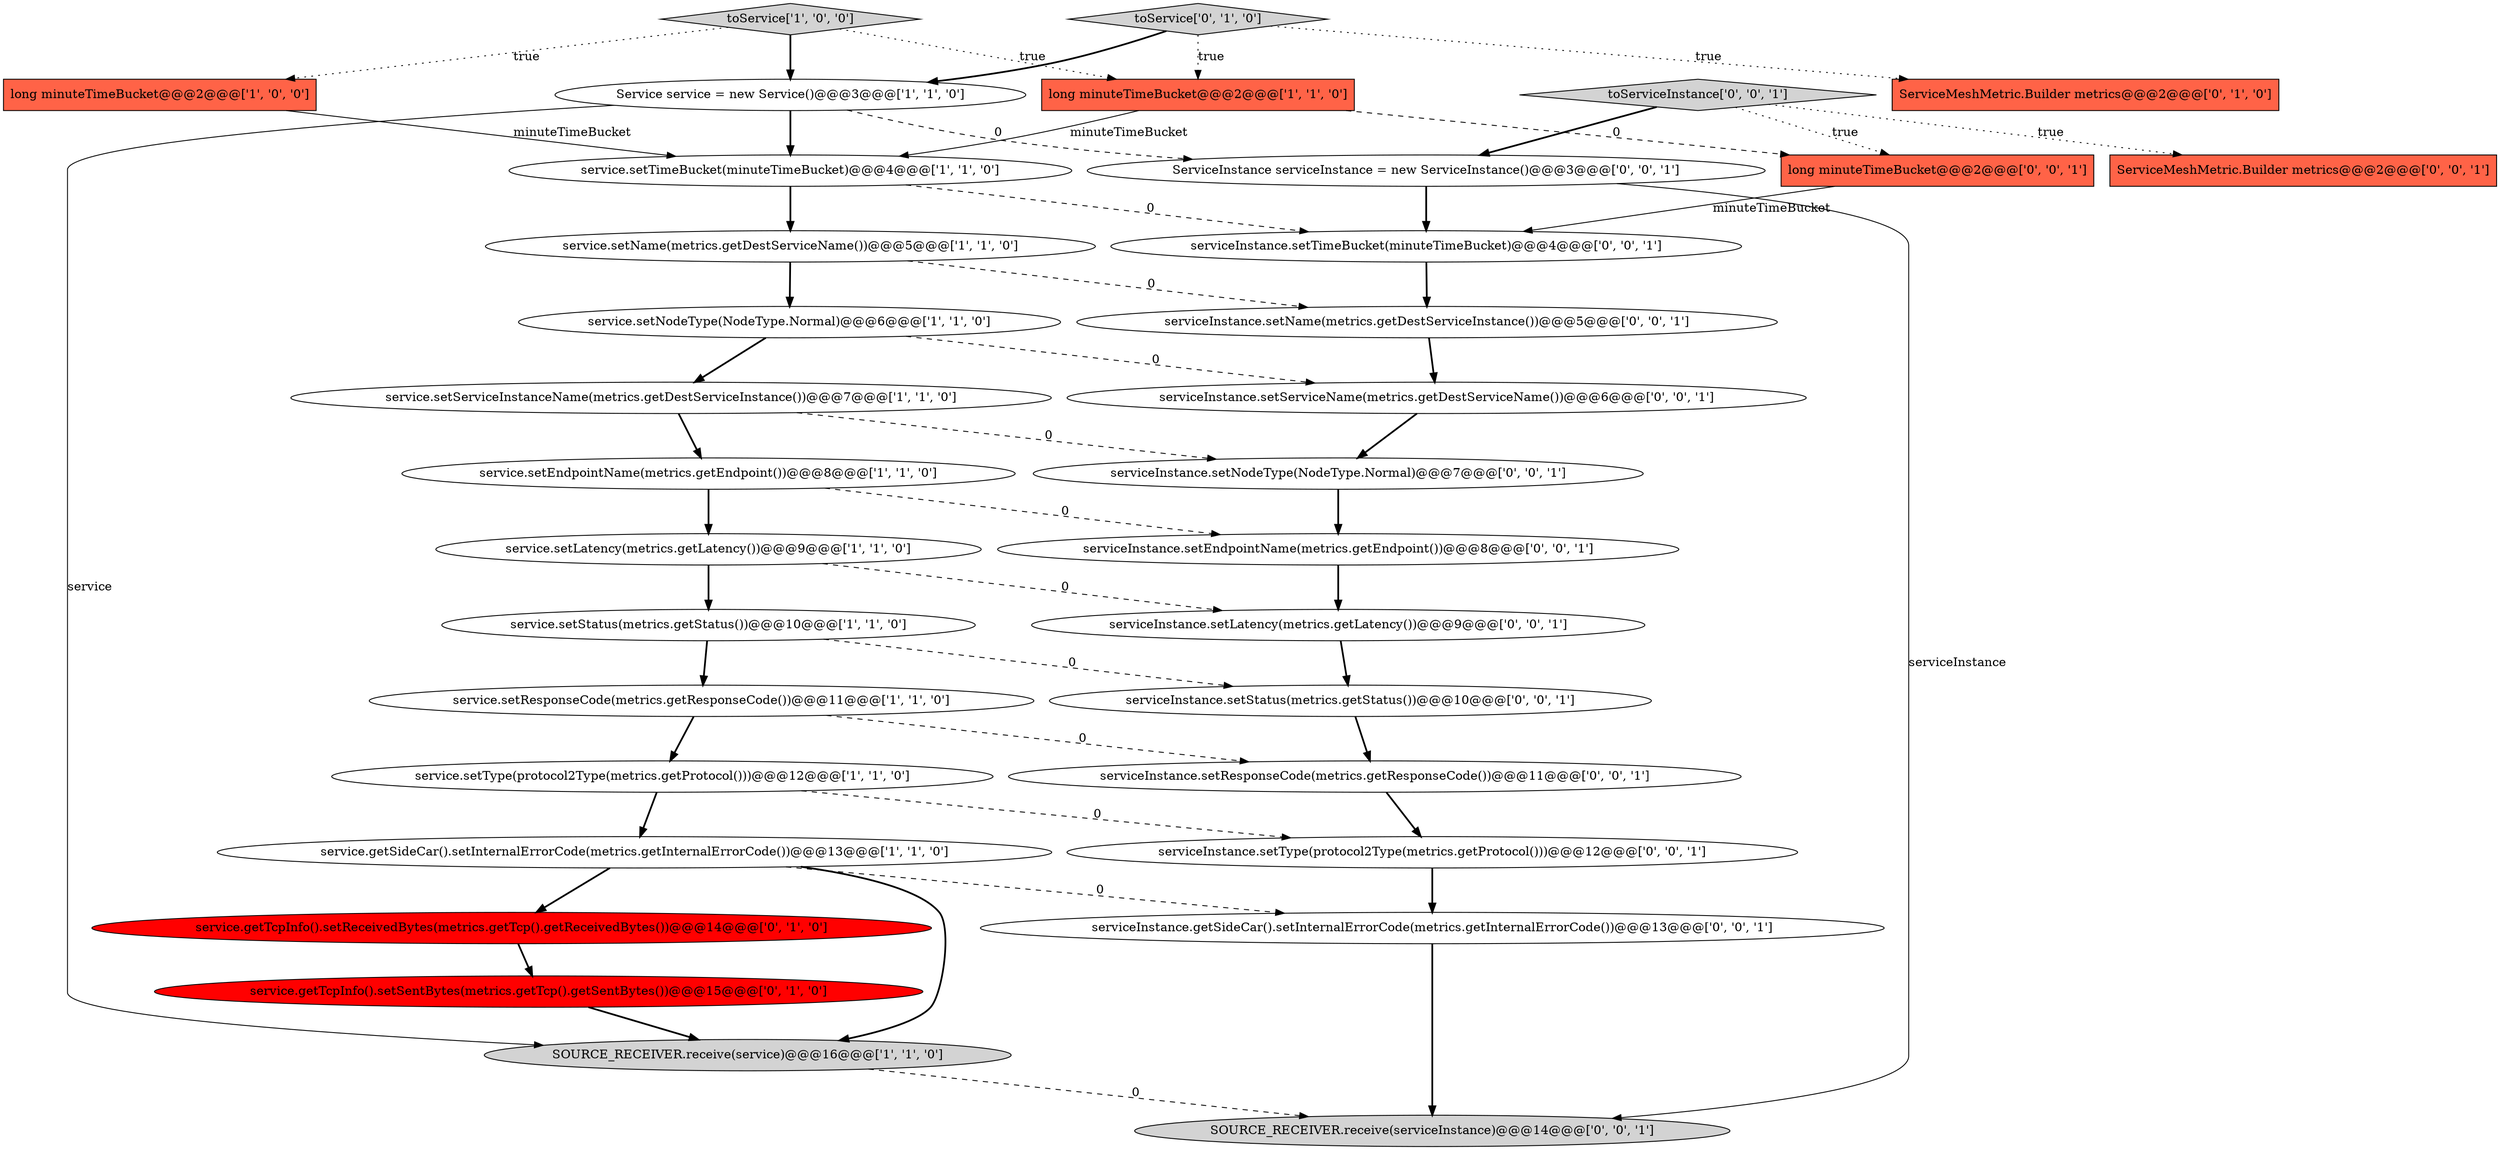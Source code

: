 digraph {
7 [style = filled, label = "long minuteTimeBucket@@@2@@@['1', '1', '0']", fillcolor = tomato, shape = box image = "AAA0AAABBB1BBB"];
13 [style = filled, label = "service.getSideCar().setInternalErrorCode(metrics.getInternalErrorCode())@@@13@@@['1', '1', '0']", fillcolor = white, shape = ellipse image = "AAA0AAABBB1BBB"];
31 [style = filled, label = "ServiceInstance serviceInstance = new ServiceInstance()@@@3@@@['0', '0', '1']", fillcolor = white, shape = ellipse image = "AAA0AAABBB3BBB"];
21 [style = filled, label = "serviceInstance.setLatency(metrics.getLatency())@@@9@@@['0', '0', '1']", fillcolor = white, shape = ellipse image = "AAA0AAABBB3BBB"];
25 [style = filled, label = "SOURCE_RECEIVER.receive(serviceInstance)@@@14@@@['0', '0', '1']", fillcolor = lightgray, shape = ellipse image = "AAA0AAABBB3BBB"];
14 [style = filled, label = "service.setEndpointName(metrics.getEndpoint())@@@8@@@['1', '1', '0']", fillcolor = white, shape = ellipse image = "AAA0AAABBB1BBB"];
12 [style = filled, label = "service.setStatus(metrics.getStatus())@@@10@@@['1', '1', '0']", fillcolor = white, shape = ellipse image = "AAA0AAABBB1BBB"];
24 [style = filled, label = "serviceInstance.setNodeType(NodeType.Normal)@@@7@@@['0', '0', '1']", fillcolor = white, shape = ellipse image = "AAA0AAABBB3BBB"];
4 [style = filled, label = "service.setLatency(metrics.getLatency())@@@9@@@['1', '1', '0']", fillcolor = white, shape = ellipse image = "AAA0AAABBB1BBB"];
1 [style = filled, label = "long minuteTimeBucket@@@2@@@['1', '0', '0']", fillcolor = tomato, shape = box image = "AAA0AAABBB1BBB"];
0 [style = filled, label = "service.setType(protocol2Type(metrics.getProtocol()))@@@12@@@['1', '1', '0']", fillcolor = white, shape = ellipse image = "AAA0AAABBB1BBB"];
29 [style = filled, label = "toServiceInstance['0', '0', '1']", fillcolor = lightgray, shape = diamond image = "AAA0AAABBB3BBB"];
22 [style = filled, label = "serviceInstance.setStatus(metrics.getStatus())@@@10@@@['0', '0', '1']", fillcolor = white, shape = ellipse image = "AAA0AAABBB3BBB"];
28 [style = filled, label = "serviceInstance.setServiceName(metrics.getDestServiceName())@@@6@@@['0', '0', '1']", fillcolor = white, shape = ellipse image = "AAA0AAABBB3BBB"];
9 [style = filled, label = "service.setResponseCode(metrics.getResponseCode())@@@11@@@['1', '1', '0']", fillcolor = white, shape = ellipse image = "AAA0AAABBB1BBB"];
6 [style = filled, label = "SOURCE_RECEIVER.receive(service)@@@16@@@['1', '1', '0']", fillcolor = lightgray, shape = ellipse image = "AAA0AAABBB1BBB"];
15 [style = filled, label = "service.getTcpInfo().setReceivedBytes(metrics.getTcp().getReceivedBytes())@@@14@@@['0', '1', '0']", fillcolor = red, shape = ellipse image = "AAA1AAABBB2BBB"];
19 [style = filled, label = "serviceInstance.setType(protocol2Type(metrics.getProtocol()))@@@12@@@['0', '0', '1']", fillcolor = white, shape = ellipse image = "AAA0AAABBB3BBB"];
2 [style = filled, label = "toService['1', '0', '0']", fillcolor = lightgray, shape = diamond image = "AAA0AAABBB1BBB"];
11 [style = filled, label = "Service service = new Service()@@@3@@@['1', '1', '0']", fillcolor = white, shape = ellipse image = "AAA0AAABBB1BBB"];
18 [style = filled, label = "service.getTcpInfo().setSentBytes(metrics.getTcp().getSentBytes())@@@15@@@['0', '1', '0']", fillcolor = red, shape = ellipse image = "AAA1AAABBB2BBB"];
33 [style = filled, label = "serviceInstance.setResponseCode(metrics.getResponseCode())@@@11@@@['0', '0', '1']", fillcolor = white, shape = ellipse image = "AAA0AAABBB3BBB"];
3 [style = filled, label = "service.setTimeBucket(minuteTimeBucket)@@@4@@@['1', '1', '0']", fillcolor = white, shape = ellipse image = "AAA0AAABBB1BBB"];
23 [style = filled, label = "ServiceMeshMetric.Builder metrics@@@2@@@['0', '0', '1']", fillcolor = tomato, shape = box image = "AAA0AAABBB3BBB"];
16 [style = filled, label = "ServiceMeshMetric.Builder metrics@@@2@@@['0', '1', '0']", fillcolor = tomato, shape = box image = "AAA0AAABBB2BBB"];
26 [style = filled, label = "long minuteTimeBucket@@@2@@@['0', '0', '1']", fillcolor = tomato, shape = box image = "AAA0AAABBB3BBB"];
32 [style = filled, label = "serviceInstance.setName(metrics.getDestServiceInstance())@@@5@@@['0', '0', '1']", fillcolor = white, shape = ellipse image = "AAA0AAABBB3BBB"];
8 [style = filled, label = "service.setName(metrics.getDestServiceName())@@@5@@@['1', '1', '0']", fillcolor = white, shape = ellipse image = "AAA0AAABBB1BBB"];
20 [style = filled, label = "serviceInstance.setTimeBucket(minuteTimeBucket)@@@4@@@['0', '0', '1']", fillcolor = white, shape = ellipse image = "AAA0AAABBB3BBB"];
27 [style = filled, label = "serviceInstance.setEndpointName(metrics.getEndpoint())@@@8@@@['0', '0', '1']", fillcolor = white, shape = ellipse image = "AAA0AAABBB3BBB"];
10 [style = filled, label = "service.setServiceInstanceName(metrics.getDestServiceInstance())@@@7@@@['1', '1', '0']", fillcolor = white, shape = ellipse image = "AAA0AAABBB1BBB"];
5 [style = filled, label = "service.setNodeType(NodeType.Normal)@@@6@@@['1', '1', '0']", fillcolor = white, shape = ellipse image = "AAA0AAABBB1BBB"];
30 [style = filled, label = "serviceInstance.getSideCar().setInternalErrorCode(metrics.getInternalErrorCode())@@@13@@@['0', '0', '1']", fillcolor = white, shape = ellipse image = "AAA0AAABBB3BBB"];
17 [style = filled, label = "toService['0', '1', '0']", fillcolor = lightgray, shape = diamond image = "AAA0AAABBB2BBB"];
5->10 [style = bold, label=""];
22->33 [style = bold, label=""];
9->0 [style = bold, label=""];
0->13 [style = bold, label=""];
10->14 [style = bold, label=""];
0->19 [style = dashed, label="0"];
29->31 [style = bold, label=""];
8->32 [style = dashed, label="0"];
20->32 [style = bold, label=""];
30->25 [style = bold, label=""];
29->23 [style = dotted, label="true"];
11->6 [style = solid, label="service"];
12->9 [style = bold, label=""];
29->26 [style = dotted, label="true"];
15->18 [style = bold, label=""];
14->27 [style = dashed, label="0"];
4->21 [style = dashed, label="0"];
9->33 [style = dashed, label="0"];
17->16 [style = dotted, label="true"];
7->3 [style = solid, label="minuteTimeBucket"];
31->25 [style = solid, label="serviceInstance"];
5->28 [style = dashed, label="0"];
8->5 [style = bold, label=""];
6->25 [style = dashed, label="0"];
11->3 [style = bold, label=""];
18->6 [style = bold, label=""];
21->22 [style = bold, label=""];
2->1 [style = dotted, label="true"];
11->31 [style = dashed, label="0"];
3->8 [style = bold, label=""];
19->30 [style = bold, label=""];
2->7 [style = dotted, label="true"];
3->20 [style = dashed, label="0"];
12->22 [style = dashed, label="0"];
26->20 [style = solid, label="minuteTimeBucket"];
4->12 [style = bold, label=""];
28->24 [style = bold, label=""];
17->7 [style = dotted, label="true"];
1->3 [style = solid, label="minuteTimeBucket"];
13->15 [style = bold, label=""];
13->6 [style = bold, label=""];
31->20 [style = bold, label=""];
33->19 [style = bold, label=""];
7->26 [style = dashed, label="0"];
27->21 [style = bold, label=""];
32->28 [style = bold, label=""];
24->27 [style = bold, label=""];
2->11 [style = bold, label=""];
10->24 [style = dashed, label="0"];
13->30 [style = dashed, label="0"];
14->4 [style = bold, label=""];
17->11 [style = bold, label=""];
}
